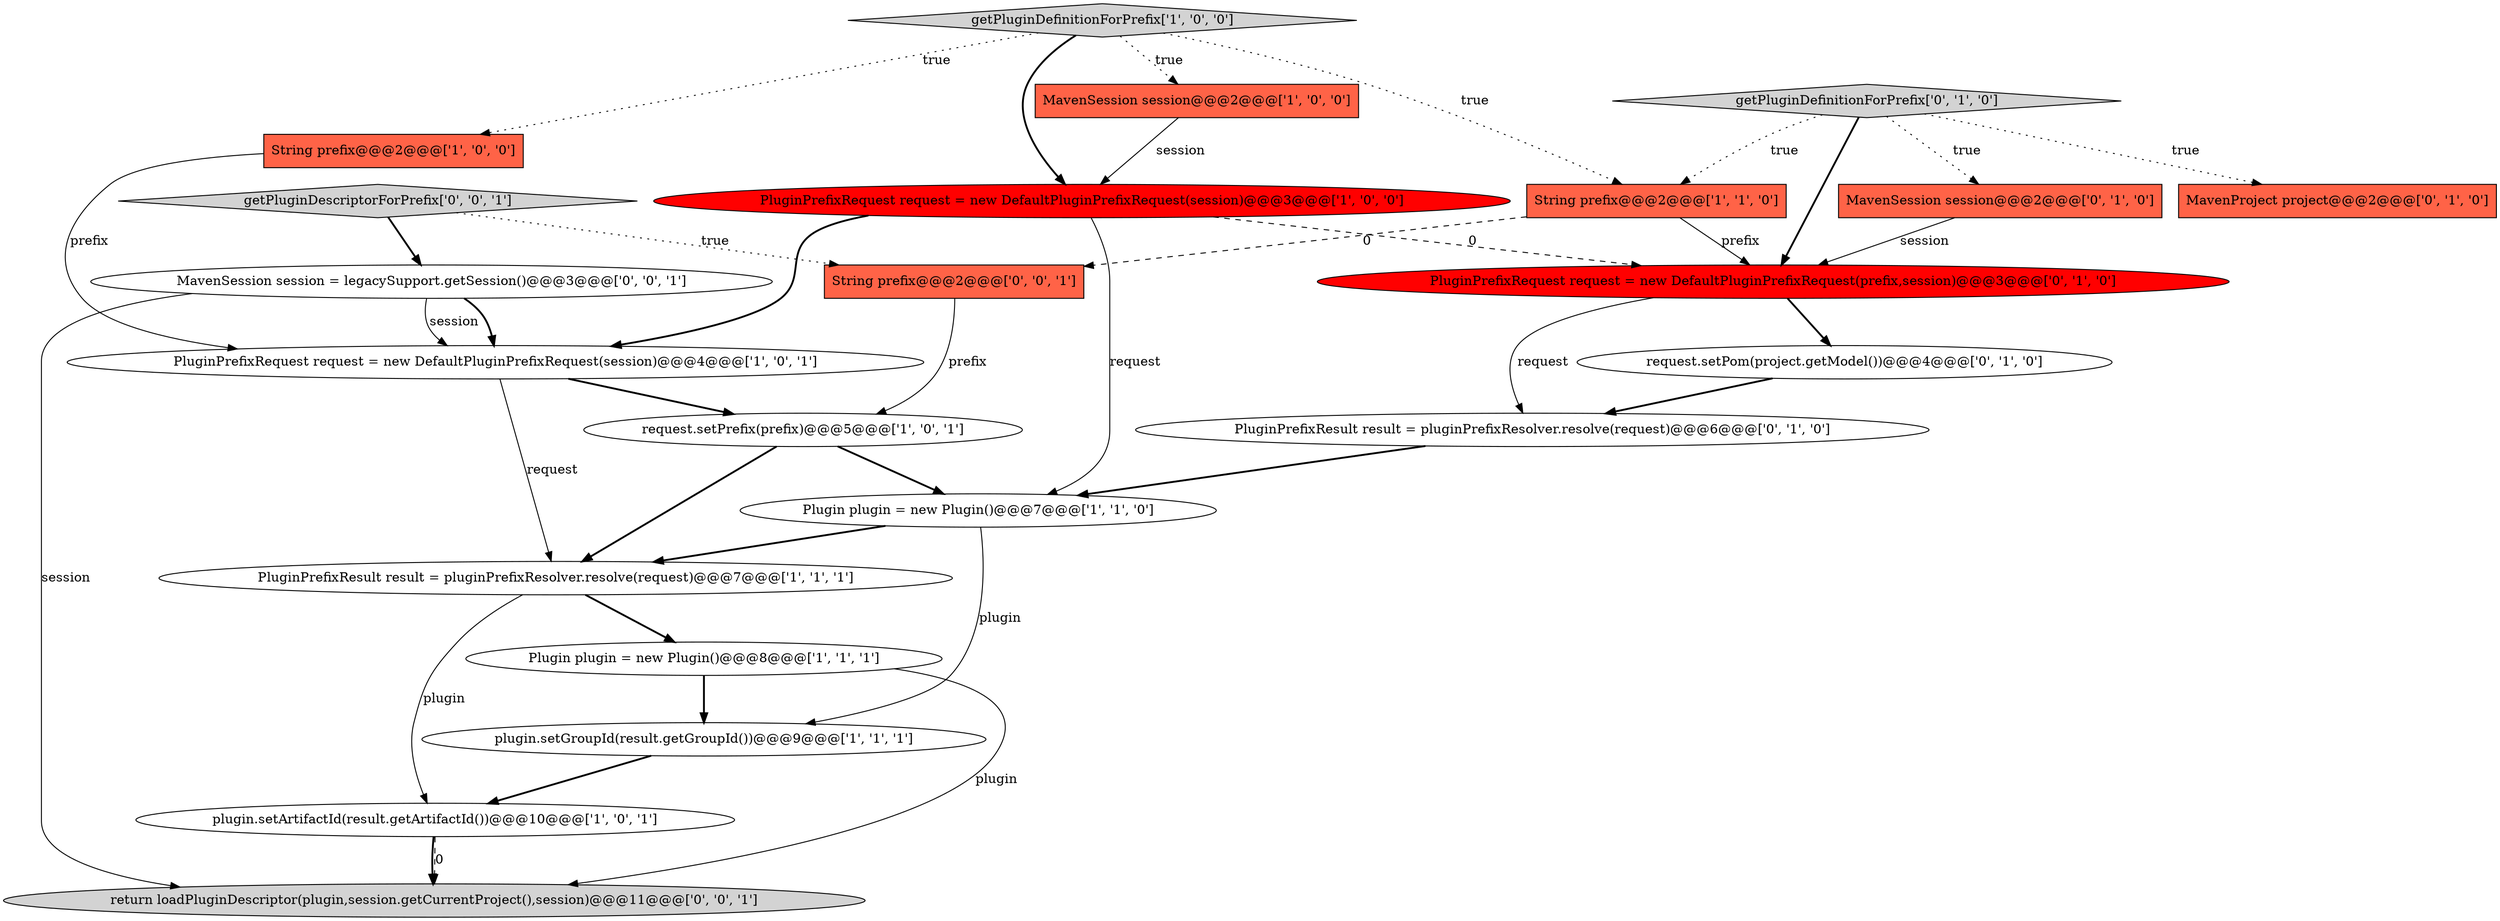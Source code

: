 digraph {
19 [style = filled, label = "return loadPluginDescriptor(plugin,session.getCurrentProject(),session)@@@11@@@['0', '0', '1']", fillcolor = lightgray, shape = ellipse image = "AAA0AAABBB3BBB"];
6 [style = filled, label = "PluginPrefixRequest request = new DefaultPluginPrefixRequest(session)@@@4@@@['1', '0', '1']", fillcolor = white, shape = ellipse image = "AAA0AAABBB1BBB"];
16 [style = filled, label = "getPluginDefinitionForPrefix['0', '1', '0']", fillcolor = lightgray, shape = diamond image = "AAA0AAABBB2BBB"];
20 [style = filled, label = "getPluginDescriptorForPrefix['0', '0', '1']", fillcolor = lightgray, shape = diamond image = "AAA0AAABBB3BBB"];
17 [style = filled, label = "PluginPrefixRequest request = new DefaultPluginPrefixRequest(prefix,session)@@@3@@@['0', '1', '0']", fillcolor = red, shape = ellipse image = "AAA1AAABBB2BBB"];
15 [style = filled, label = "request.setPom(project.getModel())@@@4@@@['0', '1', '0']", fillcolor = white, shape = ellipse image = "AAA0AAABBB2BBB"];
3 [style = filled, label = "MavenSession session@@@2@@@['1', '0', '0']", fillcolor = tomato, shape = box image = "AAA0AAABBB1BBB"];
10 [style = filled, label = "plugin.setGroupId(result.getGroupId())@@@9@@@['1', '1', '1']", fillcolor = white, shape = ellipse image = "AAA0AAABBB1BBB"];
5 [style = filled, label = "String prefix@@@2@@@['1', '1', '0']", fillcolor = tomato, shape = box image = "AAA0AAABBB1BBB"];
1 [style = filled, label = "request.setPrefix(prefix)@@@5@@@['1', '0', '1']", fillcolor = white, shape = ellipse image = "AAA0AAABBB1BBB"];
0 [style = filled, label = "String prefix@@@2@@@['1', '0', '0']", fillcolor = tomato, shape = box image = "AAA0AAABBB1BBB"];
13 [style = filled, label = "PluginPrefixResult result = pluginPrefixResolver.resolve(request)@@@6@@@['0', '1', '0']", fillcolor = white, shape = ellipse image = "AAA0AAABBB2BBB"];
2 [style = filled, label = "plugin.setArtifactId(result.getArtifactId())@@@10@@@['1', '0', '1']", fillcolor = white, shape = ellipse image = "AAA0AAABBB1BBB"];
7 [style = filled, label = "PluginPrefixResult result = pluginPrefixResolver.resolve(request)@@@7@@@['1', '1', '1']", fillcolor = white, shape = ellipse image = "AAA0AAABBB1BBB"];
14 [style = filled, label = "MavenSession session@@@2@@@['0', '1', '0']", fillcolor = tomato, shape = box image = "AAA0AAABBB2BBB"];
21 [style = filled, label = "MavenSession session = legacySupport.getSession()@@@3@@@['0', '0', '1']", fillcolor = white, shape = ellipse image = "AAA0AAABBB3BBB"];
4 [style = filled, label = "PluginPrefixRequest request = new DefaultPluginPrefixRequest(session)@@@3@@@['1', '0', '0']", fillcolor = red, shape = ellipse image = "AAA1AAABBB1BBB"];
11 [style = filled, label = "Plugin plugin = new Plugin()@@@7@@@['1', '1', '0']", fillcolor = white, shape = ellipse image = "AAA0AAABBB1BBB"];
18 [style = filled, label = "String prefix@@@2@@@['0', '0', '1']", fillcolor = tomato, shape = box image = "AAA0AAABBB3BBB"];
12 [style = filled, label = "MavenProject project@@@2@@@['0', '1', '0']", fillcolor = tomato, shape = box image = "AAA0AAABBB2BBB"];
9 [style = filled, label = "getPluginDefinitionForPrefix['1', '0', '0']", fillcolor = lightgray, shape = diamond image = "AAA0AAABBB1BBB"];
8 [style = filled, label = "Plugin plugin = new Plugin()@@@8@@@['1', '1', '1']", fillcolor = white, shape = ellipse image = "AAA0AAABBB1BBB"];
8->10 [style = bold, label=""];
6->7 [style = solid, label="request"];
17->13 [style = solid, label="request"];
15->13 [style = bold, label=""];
2->19 [style = bold, label=""];
9->0 [style = dotted, label="true"];
16->12 [style = dotted, label="true"];
2->19 [style = dashed, label="0"];
11->10 [style = solid, label="plugin"];
21->6 [style = bold, label=""];
4->17 [style = dashed, label="0"];
4->6 [style = bold, label=""];
21->6 [style = solid, label="session"];
9->4 [style = bold, label=""];
16->17 [style = bold, label=""];
5->18 [style = dashed, label="0"];
7->8 [style = bold, label=""];
13->11 [style = bold, label=""];
18->1 [style = solid, label="prefix"];
1->7 [style = bold, label=""];
1->11 [style = bold, label=""];
20->21 [style = bold, label=""];
5->17 [style = solid, label="prefix"];
6->1 [style = bold, label=""];
8->19 [style = solid, label="plugin"];
21->19 [style = solid, label="session"];
3->4 [style = solid, label="session"];
7->2 [style = solid, label="plugin"];
16->14 [style = dotted, label="true"];
16->5 [style = dotted, label="true"];
17->15 [style = bold, label=""];
0->6 [style = solid, label="prefix"];
20->18 [style = dotted, label="true"];
10->2 [style = bold, label=""];
14->17 [style = solid, label="session"];
4->11 [style = solid, label="request"];
9->3 [style = dotted, label="true"];
11->7 [style = bold, label=""];
9->5 [style = dotted, label="true"];
}
